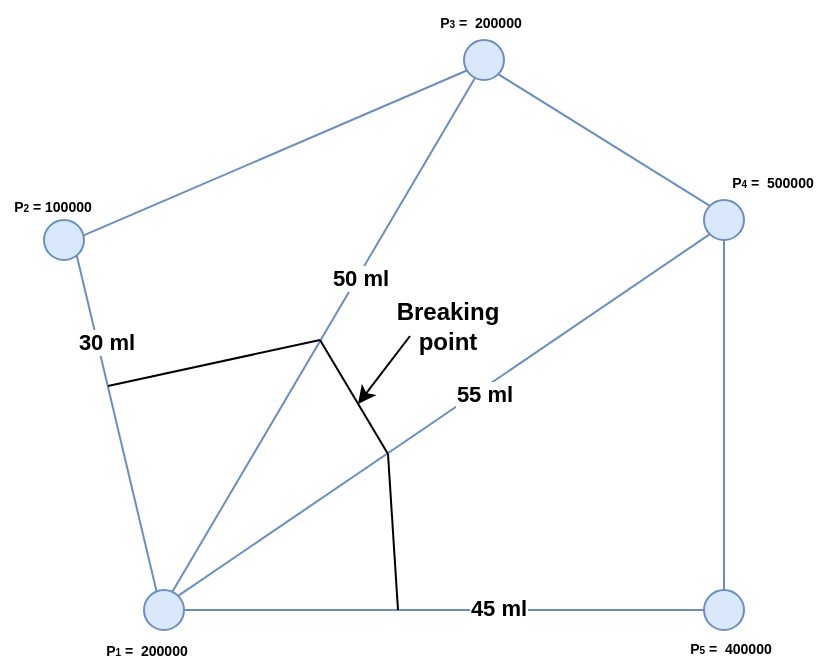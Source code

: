 <mxfile version="21.6.9" type="device">
  <diagram name="Page-1" id="-IGkToAGBUo3LZPsKD9X">
    <mxGraphModel dx="989" dy="517" grid="0" gridSize="10" guides="0" tooltips="1" connect="1" arrows="1" fold="1" page="1" pageScale="1" pageWidth="827" pageHeight="1169" math="0" shadow="0">
      <root>
        <mxCell id="0" />
        <mxCell id="1" parent="0" />
        <mxCell id="b4Jdqjot7AkIIK2aGSFn-37" style="rounded=0;orthogonalLoop=1;jettySize=auto;html=1;exitX=0.99;exitY=0.385;exitDx=0;exitDy=0;entryX=0.1;entryY=0.75;entryDx=0;entryDy=0;entryPerimeter=0;exitPerimeter=0;endArrow=none;endFill=0;fillColor=#dae8fc;strokeColor=#6c8ebf;fontStyle=1" edge="1" parent="1" source="b4Jdqjot7AkIIK2aGSFn-32" target="b4Jdqjot7AkIIK2aGSFn-33">
          <mxGeometry relative="1" as="geometry" />
        </mxCell>
        <mxCell id="b4Jdqjot7AkIIK2aGSFn-38" style="rounded=0;orthogonalLoop=1;jettySize=auto;html=1;entryX=0.316;entryY=0.044;entryDx=0;entryDy=0;exitX=0.816;exitY=0.875;exitDx=0;exitDy=0;exitPerimeter=0;entryPerimeter=0;endArrow=none;endFill=0;fillColor=#dae8fc;strokeColor=#6c8ebf;fontStyle=1" edge="1" parent="1" source="b4Jdqjot7AkIIK2aGSFn-32" target="b4Jdqjot7AkIIK2aGSFn-36">
          <mxGeometry relative="1" as="geometry" />
        </mxCell>
        <mxCell id="b4Jdqjot7AkIIK2aGSFn-40" value="30 ml" style="edgeLabel;html=1;align=center;verticalAlign=middle;resizable=0;points=[];fontStyle=1" vertex="1" connectable="0" parent="b4Jdqjot7AkIIK2aGSFn-38">
          <mxGeometry x="-0.146" y="1" relative="1" as="geometry">
            <mxPoint x="-4" y="-29" as="offset" />
          </mxGeometry>
        </mxCell>
        <mxCell id="b4Jdqjot7AkIIK2aGSFn-32" value="" style="ellipse;whiteSpace=wrap;html=1;aspect=fixed;fillColor=#dae8fc;strokeColor=#6c8ebf;fontStyle=1" vertex="1" parent="1">
          <mxGeometry x="180" y="390" width="20" height="20" as="geometry" />
        </mxCell>
        <mxCell id="b4Jdqjot7AkIIK2aGSFn-46" style="rounded=0;orthogonalLoop=1;jettySize=auto;html=1;exitX=1;exitY=1;exitDx=0;exitDy=0;entryX=0;entryY=0;entryDx=0;entryDy=0;endArrow=none;endFill=0;fillColor=#dae8fc;strokeColor=#6c8ebf;fontStyle=1" edge="1" parent="1" source="b4Jdqjot7AkIIK2aGSFn-33" target="b4Jdqjot7AkIIK2aGSFn-34">
          <mxGeometry relative="1" as="geometry" />
        </mxCell>
        <mxCell id="b4Jdqjot7AkIIK2aGSFn-33" value="" style="ellipse;whiteSpace=wrap;html=1;aspect=fixed;fillColor=#dae8fc;strokeColor=#6c8ebf;fontStyle=1" vertex="1" parent="1">
          <mxGeometry x="390" y="300" width="20" height="20" as="geometry" />
        </mxCell>
        <mxCell id="b4Jdqjot7AkIIK2aGSFn-47" style="edgeStyle=orthogonalEdgeStyle;rounded=0;orthogonalLoop=1;jettySize=auto;html=1;exitX=0.5;exitY=1;exitDx=0;exitDy=0;entryX=0.5;entryY=0;entryDx=0;entryDy=0;endArrow=none;endFill=0;fillColor=#dae8fc;strokeColor=#6c8ebf;fontStyle=1" edge="1" parent="1" source="b4Jdqjot7AkIIK2aGSFn-34" target="b4Jdqjot7AkIIK2aGSFn-35">
          <mxGeometry relative="1" as="geometry" />
        </mxCell>
        <mxCell id="b4Jdqjot7AkIIK2aGSFn-34" value="" style="ellipse;whiteSpace=wrap;html=1;aspect=fixed;fillColor=#dae8fc;strokeColor=#6c8ebf;fontStyle=1" vertex="1" parent="1">
          <mxGeometry x="510" y="380" width="20" height="20" as="geometry" />
        </mxCell>
        <mxCell id="b4Jdqjot7AkIIK2aGSFn-35" value="" style="ellipse;whiteSpace=wrap;html=1;aspect=fixed;fillColor=#dae8fc;strokeColor=#6c8ebf;fontStyle=1" vertex="1" parent="1">
          <mxGeometry x="510" y="575" width="20" height="20" as="geometry" />
        </mxCell>
        <mxCell id="b4Jdqjot7AkIIK2aGSFn-39" style="edgeStyle=orthogonalEdgeStyle;rounded=0;orthogonalLoop=1;jettySize=auto;html=1;exitX=1;exitY=0.5;exitDx=0;exitDy=0;entryX=0;entryY=0.5;entryDx=0;entryDy=0;endArrow=none;endFill=0;fillColor=#dae8fc;strokeColor=#6c8ebf;fontStyle=1" edge="1" parent="1" source="b4Jdqjot7AkIIK2aGSFn-36" target="b4Jdqjot7AkIIK2aGSFn-35">
          <mxGeometry relative="1" as="geometry" />
        </mxCell>
        <mxCell id="b4Jdqjot7AkIIK2aGSFn-41" value="45 ml" style="edgeLabel;html=1;align=center;verticalAlign=middle;resizable=0;points=[];fontStyle=1" vertex="1" connectable="0" parent="b4Jdqjot7AkIIK2aGSFn-39">
          <mxGeometry x="0.203" y="1" relative="1" as="geometry">
            <mxPoint as="offset" />
          </mxGeometry>
        </mxCell>
        <mxCell id="b4Jdqjot7AkIIK2aGSFn-42" style="rounded=0;orthogonalLoop=1;jettySize=auto;html=1;exitX=0.663;exitY=0.039;exitDx=0;exitDy=0;entryX=0.232;entryY=0.935;entryDx=0;entryDy=0;exitPerimeter=0;entryPerimeter=0;endArrow=none;endFill=0;fillColor=#dae8fc;strokeColor=#6c8ebf;fontStyle=1" edge="1" parent="1">
          <mxGeometry relative="1" as="geometry">
            <mxPoint x="244.26" y="575.78" as="sourcePoint" />
            <mxPoint x="395.64" y="318.7" as="targetPoint" />
          </mxGeometry>
        </mxCell>
        <mxCell id="b4Jdqjot7AkIIK2aGSFn-43" value="50 ml" style="edgeLabel;html=1;align=center;verticalAlign=middle;resizable=0;points=[];fontStyle=1" vertex="1" connectable="0" parent="b4Jdqjot7AkIIK2aGSFn-42">
          <mxGeometry x="0.227" y="-1" relative="1" as="geometry">
            <mxPoint as="offset" />
          </mxGeometry>
        </mxCell>
        <mxCell id="b4Jdqjot7AkIIK2aGSFn-44" style="rounded=0;orthogonalLoop=1;jettySize=auto;html=1;exitX=1;exitY=0;exitDx=0;exitDy=0;entryX=0;entryY=1;entryDx=0;entryDy=0;endArrow=none;endFill=0;fillColor=#dae8fc;strokeColor=#6c8ebf;fontStyle=1" edge="1" parent="1" source="b4Jdqjot7AkIIK2aGSFn-36" target="b4Jdqjot7AkIIK2aGSFn-34">
          <mxGeometry relative="1" as="geometry">
            <mxPoint x="440" y="440" as="targetPoint" />
          </mxGeometry>
        </mxCell>
        <mxCell id="b4Jdqjot7AkIIK2aGSFn-45" value="55 ml" style="edgeLabel;html=1;align=center;verticalAlign=middle;resizable=0;points=[];fontStyle=1" vertex="1" connectable="0" parent="b4Jdqjot7AkIIK2aGSFn-44">
          <mxGeometry x="0.141" y="-2" relative="1" as="geometry">
            <mxPoint as="offset" />
          </mxGeometry>
        </mxCell>
        <mxCell id="b4Jdqjot7AkIIK2aGSFn-36" value="" style="ellipse;whiteSpace=wrap;html=1;aspect=fixed;fillColor=#dae8fc;strokeColor=#6c8ebf;fontStyle=1" vertex="1" parent="1">
          <mxGeometry x="230" y="575" width="20" height="20" as="geometry" />
        </mxCell>
        <mxCell id="b4Jdqjot7AkIIK2aGSFn-53" value="" style="endArrow=none;html=1;rounded=0;fontStyle=1" edge="1" parent="1">
          <mxGeometry width="50" height="50" relative="1" as="geometry">
            <mxPoint x="212" y="473" as="sourcePoint" />
            <mxPoint x="318" y="450" as="targetPoint" />
          </mxGeometry>
        </mxCell>
        <mxCell id="b4Jdqjot7AkIIK2aGSFn-54" value="" style="endArrow=none;html=1;rounded=0;fontStyle=1" edge="1" parent="1">
          <mxGeometry width="50" height="50" relative="1" as="geometry">
            <mxPoint x="352" y="507" as="sourcePoint" />
            <mxPoint x="318" y="450" as="targetPoint" />
          </mxGeometry>
        </mxCell>
        <mxCell id="b4Jdqjot7AkIIK2aGSFn-55" value="" style="endArrow=none;html=1;rounded=0;fontStyle=1" edge="1" parent="1">
          <mxGeometry width="50" height="50" relative="1" as="geometry">
            <mxPoint x="357" y="585" as="sourcePoint" />
            <mxPoint x="352" y="507" as="targetPoint" />
          </mxGeometry>
        </mxCell>
        <mxCell id="b4Jdqjot7AkIIK2aGSFn-56" value="" style="endArrow=classic;html=1;rounded=0;fontStyle=1" edge="1" parent="1">
          <mxGeometry width="50" height="50" relative="1" as="geometry">
            <mxPoint x="363" y="448" as="sourcePoint" />
            <mxPoint x="337" y="482" as="targetPoint" />
          </mxGeometry>
        </mxCell>
        <mxCell id="b4Jdqjot7AkIIK2aGSFn-57" value="Breaking point" style="text;html=1;strokeColor=none;fillColor=none;align=center;verticalAlign=middle;whiteSpace=wrap;rounded=0;fontStyle=1" vertex="1" parent="1">
          <mxGeometry x="352" y="428" width="60" height="30" as="geometry" />
        </mxCell>
        <mxCell id="b4Jdqjot7AkIIK2aGSFn-58" value="&lt;font style=&quot;&quot;&gt;&lt;span style=&quot;font-size: 7px;&quot;&gt;P&lt;/span&gt;&lt;font style=&quot;font-size: 5px;&quot;&gt;2&lt;/font&gt;&lt;span style=&quot;font-size: 7px;&quot;&gt; = 100000&lt;/span&gt;&lt;/font&gt;" style="text;html=1;strokeColor=none;fillColor=none;align=center;verticalAlign=middle;whiteSpace=wrap;rounded=0;fontStyle=1" vertex="1" parent="1">
          <mxGeometry x="158" y="372" width="53" height="20" as="geometry" />
        </mxCell>
        <mxCell id="b4Jdqjot7AkIIK2aGSFn-59" value="&lt;font style=&quot;&quot;&gt;&lt;span style=&quot;font-size: 7px;&quot;&gt;P&lt;/span&gt;&lt;span style=&quot;font-size: 5px;&quot;&gt;3&lt;/span&gt;&lt;span style=&quot;font-size: 7px;&quot;&gt;&amp;nbsp;=&amp;nbsp; 200000&lt;/span&gt;&lt;/font&gt;" style="text;html=1;strokeColor=none;fillColor=none;align=center;verticalAlign=middle;whiteSpace=wrap;rounded=0;fontStyle=1" vertex="1" parent="1">
          <mxGeometry x="372" y="280" width="53" height="20" as="geometry" />
        </mxCell>
        <mxCell id="b4Jdqjot7AkIIK2aGSFn-60" value="&lt;font style=&quot;&quot;&gt;&lt;span style=&quot;font-size: 7px;&quot;&gt;P&lt;/span&gt;&lt;font style=&quot;font-size: 5px;&quot;&gt;4&lt;/font&gt;&lt;span style=&quot;font-size: 7px;&quot;&gt; =&amp;nbsp; 500000&lt;/span&gt;&lt;/font&gt;" style="text;html=1;strokeColor=none;fillColor=none;align=center;verticalAlign=middle;whiteSpace=wrap;rounded=0;fontStyle=1" vertex="1" parent="1">
          <mxGeometry x="518" y="360" width="53" height="20" as="geometry" />
        </mxCell>
        <mxCell id="b4Jdqjot7AkIIK2aGSFn-61" value="&lt;font style=&quot;&quot;&gt;&lt;span style=&quot;font-size: 7px;&quot;&gt;P&lt;/span&gt;&lt;span style=&quot;font-size: 5px;&quot;&gt;5&lt;/span&gt;&lt;span style=&quot;font-size: 7px;&quot;&gt;&amp;nbsp;=&amp;nbsp; 400000&lt;/span&gt;&lt;/font&gt;" style="text;html=1;strokeColor=none;fillColor=none;align=center;verticalAlign=middle;whiteSpace=wrap;rounded=0;fontStyle=1" vertex="1" parent="1">
          <mxGeometry x="497" y="593" width="53" height="20" as="geometry" />
        </mxCell>
        <mxCell id="b4Jdqjot7AkIIK2aGSFn-62" value="&lt;font style=&quot;&quot;&gt;&lt;span style=&quot;font-size: 7px;&quot;&gt;P&lt;/span&gt;&lt;span style=&quot;font-size: 5px;&quot;&gt;1&lt;/span&gt;&lt;span style=&quot;font-size: 7px;&quot;&gt;&amp;nbsp;=&amp;nbsp; 200000&lt;/span&gt;&lt;/font&gt;" style="text;html=1;strokeColor=none;fillColor=none;align=center;verticalAlign=middle;whiteSpace=wrap;rounded=0;fontStyle=1" vertex="1" parent="1">
          <mxGeometry x="205" y="594" width="53" height="20" as="geometry" />
        </mxCell>
      </root>
    </mxGraphModel>
  </diagram>
</mxfile>

